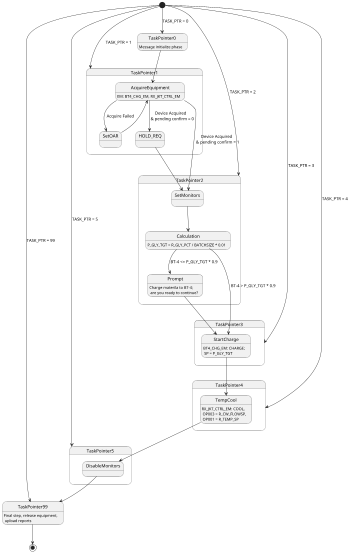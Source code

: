 @startuml
scale 350 width
[*] --> TaskPointer0: TASK_PTR = 0
[*] --> TaskPointer1: TASK_PTR = 1
[*] --> TaskPointer2: TASK_PTR = 2
[*] --> TaskPointer3: TASK_PTR = 3
[*] --> TaskPointer4: TASK_PTR = 4
[*] --> TaskPointer5: TASK_PTR = 5
[*] --> TaskPointer99: TASK_PTR = 99

TaskPointer0: Message initialize phase

state TaskPointer1 {

TaskPointer0 --> AcquireEquipment

AcquireEquipment --> SetOAR: Acquire Failed
AcquireEquipment: EM: BT4_CHG_EM, RX_JKT_CTRL_EM
SetOAR --> AcquireEquipment
AcquireEquipment --> HOLD_REQ: Device Acquired  \n & pending confirm = 0

}

state TaskPointer2 {
AcquireEquipment --> SetMonitors: Device Acquired \n & pending confirm = 1
HOLD_REQ --> SetMonitors

SetMonitors --> Calculation
Calculation --> Prompt: BT-4 <= P_GLY_TGT * 0.9
Calculation: P_GLY_TGT = R_GLY_PCT / BATCHSIZE * 0.01

Prompt: Charge materila to BT-4; \n are you ready to continue?

}

state TaskPointer3 {

Calculation --> StartCharge: BT-4 > P_GLY_TGT * 0.9
Prompt --> StartCharge
StartCharge: BT4_CHG_EM: CHARGE; \n SP = P_GLY_TGT

}

state TaskPointer4 {

StartCharge --> TempCool
TempCool: RX_JKT_CTRL_EM: COOL, \n OP003 = R_CW_FLOWSP, \n OP001 = R_TEMP_SP

}

state TaskPointer5 {

TempCool --> DisableMonitors

}

DisableMonitors --> TaskPointer99
TaskPointer99: Final step, release equipment, \n upload reports

TaskPointer99 --> [*]

@enduml